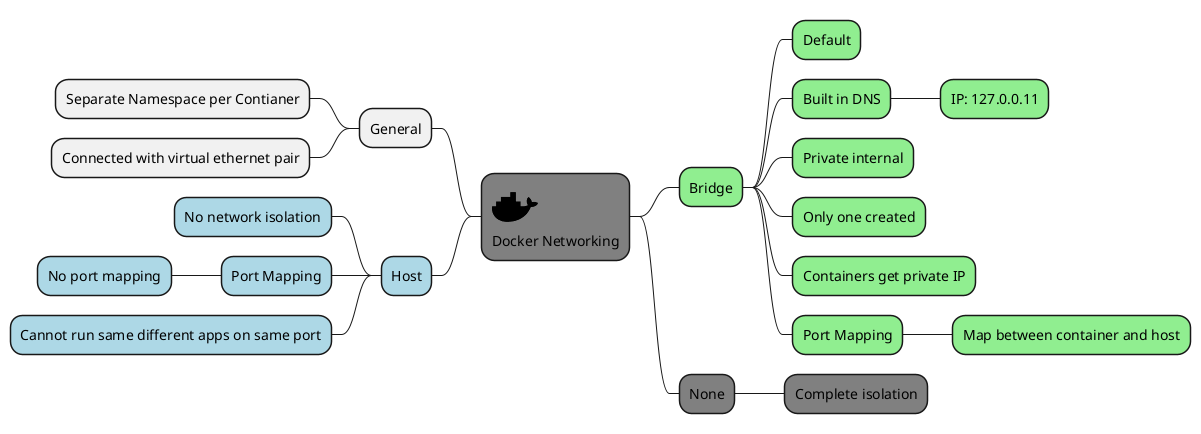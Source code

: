 @startmindmap docker-networking
'Icons
!include <cloudinsight/docker>

*[#Gray] <$docker>\nDocker Networking
**[#Lightgreen] Bridge
***[#Lightgreen] Default
***[#Lightgreen] Built in DNS
****[#Lightgreen] IP: 127.0.0.11
***[#Lightgreen] Private internal
***[#Lightgreen] Only one created
***[#Lightgreen] Containers get private IP
***[#Lightgreen] Port Mapping
****[#Lightgreen] Map between container and host
**[#Gray] None
***[#Gray] Complete isolation

left side

** General
*** Separate Namespace per Contianer
*** Connected with virtual ethernet pair

**[#Lightblue] Host
***[#Lightblue] No network isolation
***[#Lightblue] Port Mapping
****[#Lightblue] No port mapping
***[#Lightblue] Cannot run same different apps on same port
@endmindmap